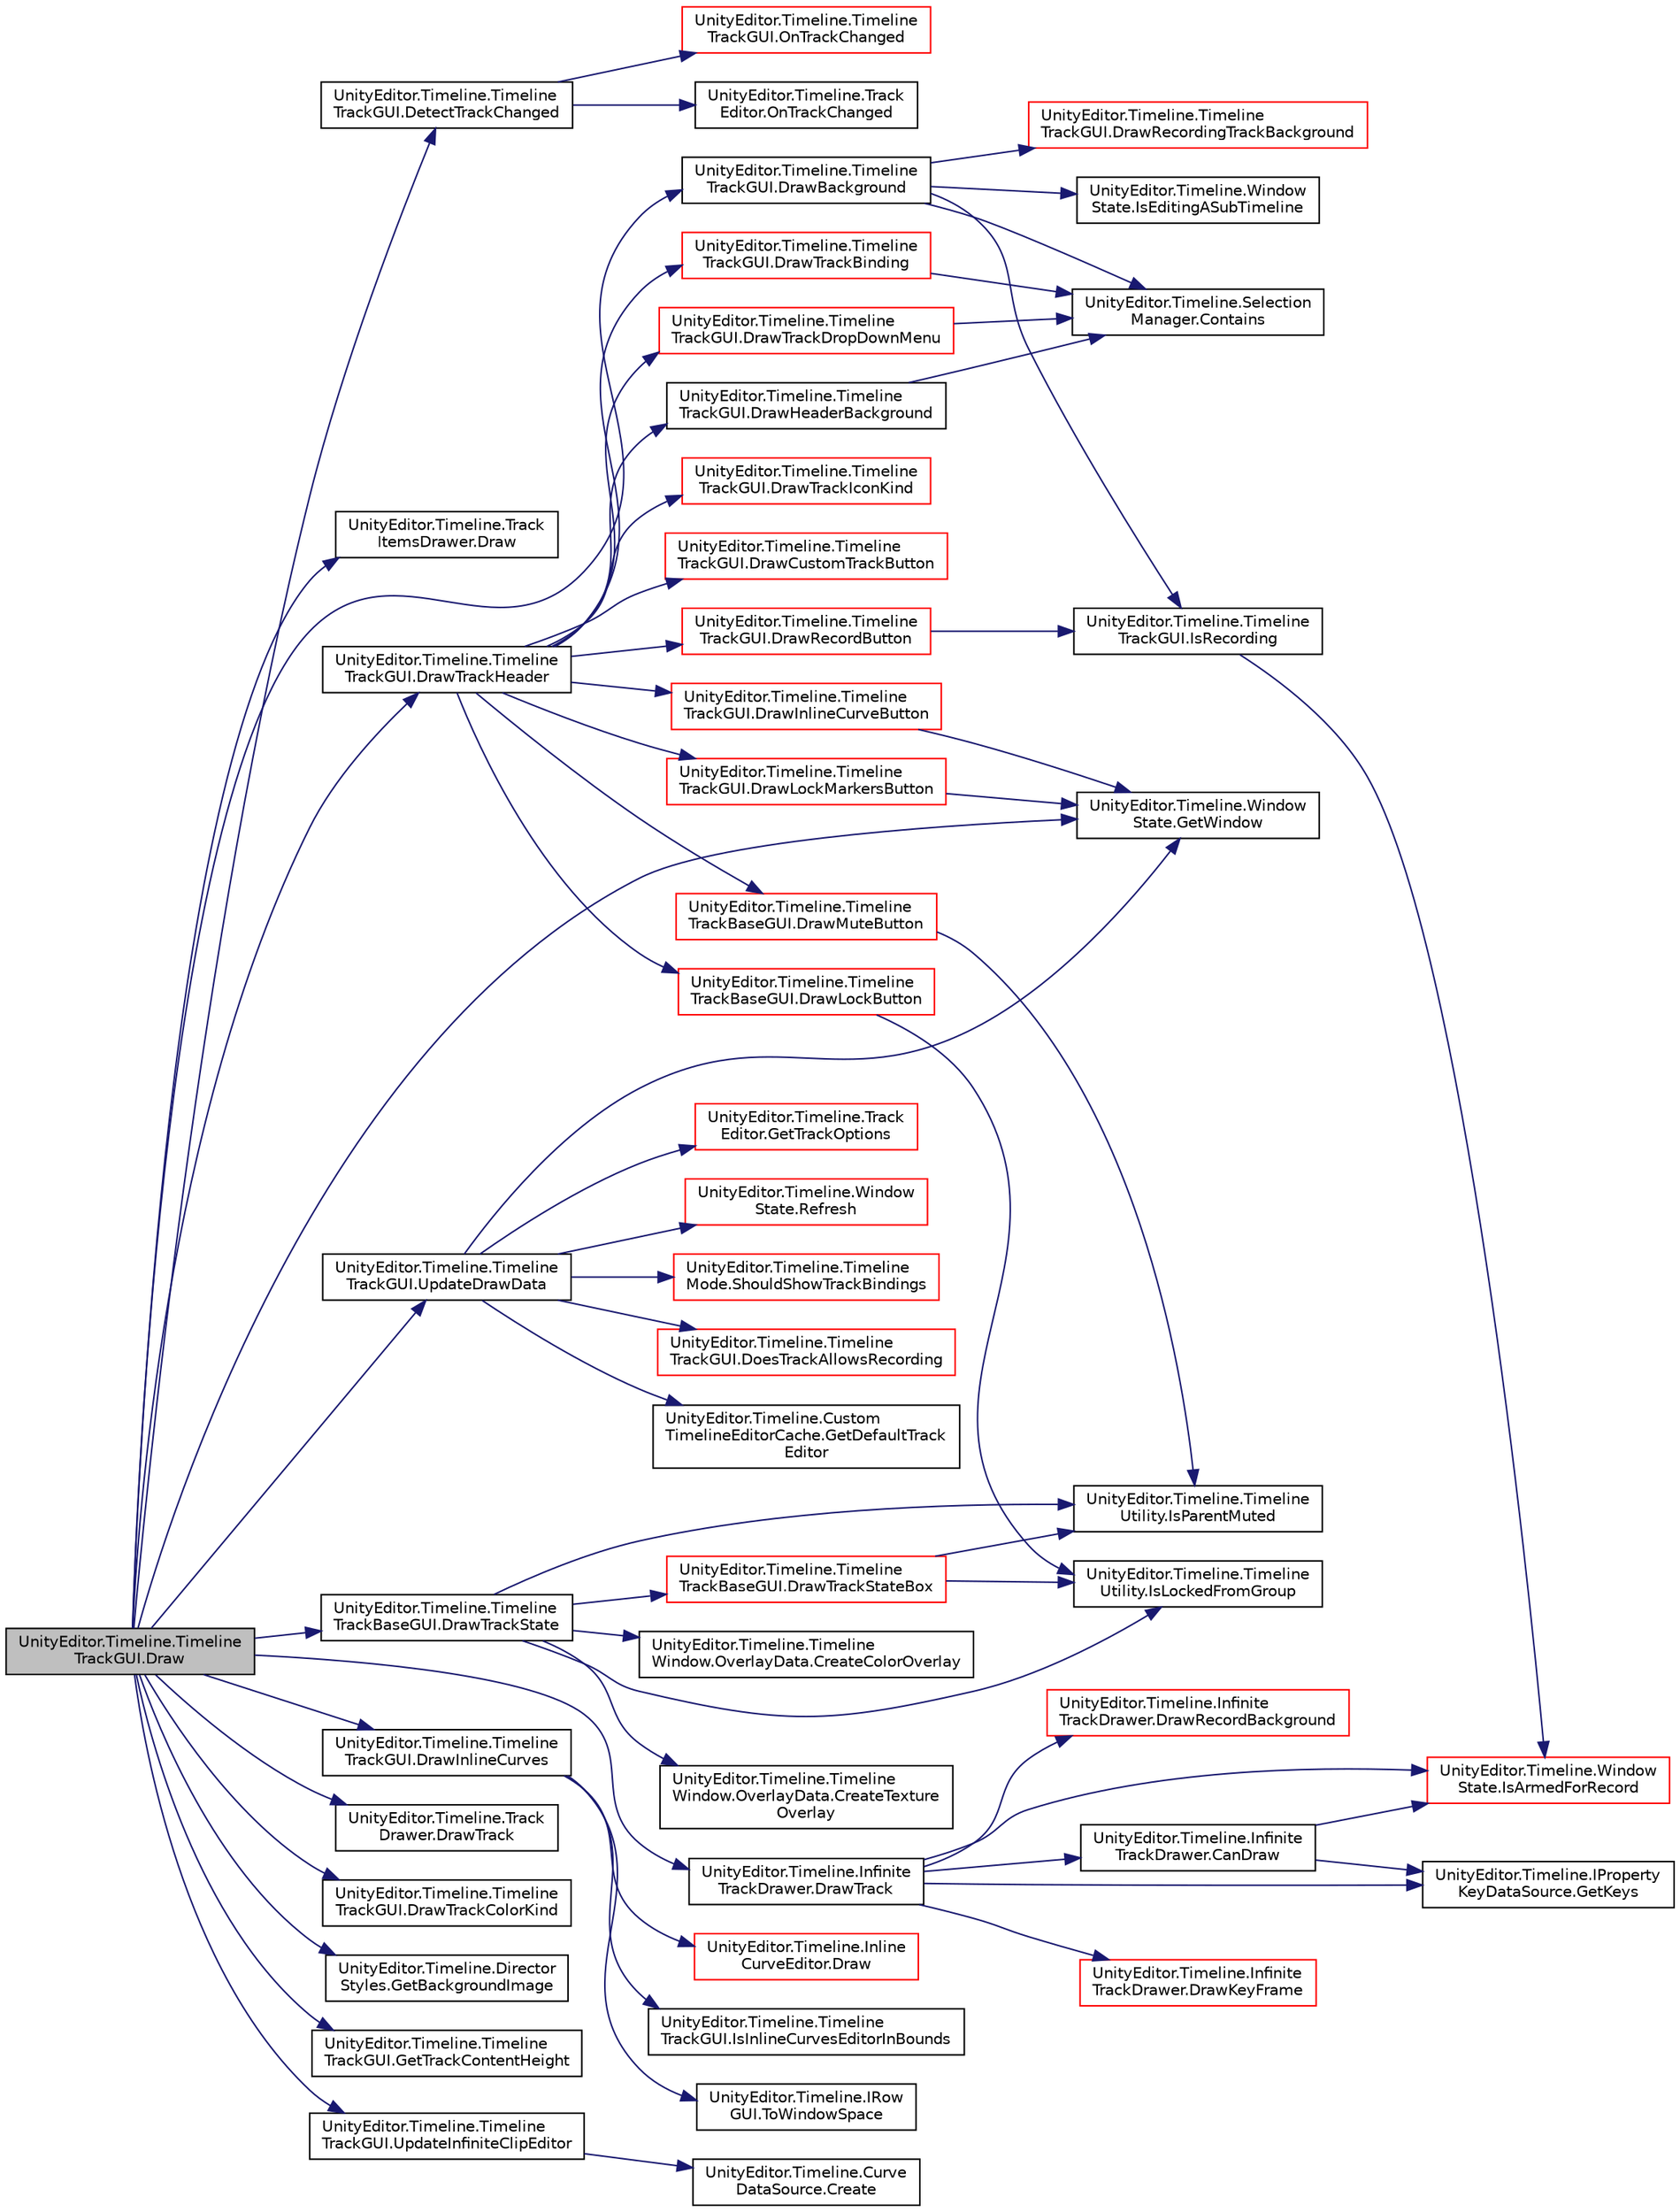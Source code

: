 digraph "UnityEditor.Timeline.TimelineTrackGUI.Draw"
{
 // LATEX_PDF_SIZE
  edge [fontname="Helvetica",fontsize="10",labelfontname="Helvetica",labelfontsize="10"];
  node [fontname="Helvetica",fontsize="10",shape=record];
  rankdir="LR";
  Node1 [label="UnityEditor.Timeline.Timeline\lTrackGUI.Draw",height=0.2,width=0.4,color="black", fillcolor="grey75", style="filled", fontcolor="black",tooltip=" "];
  Node1 -> Node2 [color="midnightblue",fontsize="10",style="solid",fontname="Helvetica"];
  Node2 [label="UnityEditor.Timeline.Timeline\lTrackGUI.DetectTrackChanged",height=0.2,width=0.4,color="black", fillcolor="white", style="filled",URL="$class_unity_editor_1_1_timeline_1_1_timeline_track_g_u_i.html#a4874f7c369b41a01cfb582804799875a",tooltip=" "];
  Node2 -> Node3 [color="midnightblue",fontsize="10",style="solid",fontname="Helvetica"];
  Node3 [label="UnityEditor.Timeline.Timeline\lTrackGUI.OnTrackChanged",height=0.2,width=0.4,color="red", fillcolor="white", style="filled",URL="$class_unity_editor_1_1_timeline_1_1_timeline_track_g_u_i.html#aca062241d30efa2b2ad28eac41f1a987",tooltip=" "];
  Node2 -> Node8 [color="midnightblue",fontsize="10",style="solid",fontname="Helvetica"];
  Node8 [label="UnityEditor.Timeline.Track\lEditor.OnTrackChanged",height=0.2,width=0.4,color="black", fillcolor="white", style="filled",URL="$class_unity_editor_1_1_timeline_1_1_track_editor.html#a76e5612bfc7e6174e162ec65a551fa5f",tooltip="Callback for when a track is changed."];
  Node1 -> Node9 [color="midnightblue",fontsize="10",style="solid",fontname="Helvetica"];
  Node9 [label="UnityEditor.Timeline.Track\lItemsDrawer.Draw",height=0.2,width=0.4,color="black", fillcolor="white", style="filled",URL="$struct_unity_editor_1_1_timeline_1_1_track_items_drawer.html#a884ef1e87953a4b177a9627706b7a669",tooltip=" "];
  Node1 -> Node10 [color="midnightblue",fontsize="10",style="solid",fontname="Helvetica"];
  Node10 [label="UnityEditor.Timeline.Timeline\lTrackGUI.DrawBackground",height=0.2,width=0.4,color="black", fillcolor="white", style="filled",URL="$class_unity_editor_1_1_timeline_1_1_timeline_track_g_u_i.html#a69b091828644eb81d3eb9c8d11be63d1",tooltip=" "];
  Node10 -> Node11 [color="midnightblue",fontsize="10",style="solid",fontname="Helvetica"];
  Node11 [label="UnityEditor.Timeline.Selection\lManager.Contains",height=0.2,width=0.4,color="black", fillcolor="white", style="filled",URL="$class_unity_editor_1_1_timeline_1_1_selection_manager.html#ab57d9cab613d1e53d50db9a43db506ca",tooltip=" "];
  Node10 -> Node12 [color="midnightblue",fontsize="10",style="solid",fontname="Helvetica"];
  Node12 [label="UnityEditor.Timeline.Timeline\lTrackGUI.DrawRecordingTrackBackground",height=0.2,width=0.4,color="red", fillcolor="white", style="filled",URL="$class_unity_editor_1_1_timeline_1_1_timeline_track_g_u_i.html#a4e6322058baa69b76156180bac940958",tooltip=" "];
  Node10 -> Node14 [color="midnightblue",fontsize="10",style="solid",fontname="Helvetica"];
  Node14 [label="UnityEditor.Timeline.Window\lState.IsEditingASubTimeline",height=0.2,width=0.4,color="black", fillcolor="white", style="filled",URL="$class_unity_editor_1_1_timeline_1_1_window_state.html#ae086aef433dbe7bc582a5e174ee6ed32",tooltip=" "];
  Node10 -> Node15 [color="midnightblue",fontsize="10",style="solid",fontname="Helvetica"];
  Node15 [label="UnityEditor.Timeline.Timeline\lTrackGUI.IsRecording",height=0.2,width=0.4,color="black", fillcolor="white", style="filled",URL="$class_unity_editor_1_1_timeline_1_1_timeline_track_g_u_i.html#a66d33a4a72980d6f55f3eff83469095e",tooltip=" "];
  Node15 -> Node16 [color="midnightblue",fontsize="10",style="solid",fontname="Helvetica"];
  Node16 [label="UnityEditor.Timeline.Window\lState.IsArmedForRecord",height=0.2,width=0.4,color="red", fillcolor="white", style="filled",URL="$class_unity_editor_1_1_timeline_1_1_window_state.html#ae175108ad2831c486eadbb74e0a536e1",tooltip=" "];
  Node1 -> Node19 [color="midnightblue",fontsize="10",style="solid",fontname="Helvetica"];
  Node19 [label="UnityEditor.Timeline.Timeline\lTrackGUI.DrawInlineCurves",height=0.2,width=0.4,color="black", fillcolor="white", style="filled",URL="$class_unity_editor_1_1_timeline_1_1_timeline_track_g_u_i.html#a85d4be0c837f8d1a4d06b3ed0d7b00fc",tooltip=" "];
  Node19 -> Node20 [color="midnightblue",fontsize="10",style="solid",fontname="Helvetica"];
  Node20 [label="UnityEditor.Timeline.Inline\lCurveEditor.Draw",height=0.2,width=0.4,color="red", fillcolor="white", style="filled",URL="$class_unity_editor_1_1_timeline_1_1_inline_curve_editor.html#a9ff42cdd3346e917053dbe1a6af1684c",tooltip=" "];
  Node19 -> Node70 [color="midnightblue",fontsize="10",style="solid",fontname="Helvetica"];
  Node70 [label="UnityEditor.Timeline.Timeline\lTrackGUI.IsInlineCurvesEditorInBounds",height=0.2,width=0.4,color="black", fillcolor="white", style="filled",URL="$class_unity_editor_1_1_timeline_1_1_timeline_track_g_u_i.html#ae97c60cd6b715f39d6e32ba288e44fc3",tooltip=" "];
  Node19 -> Node71 [color="midnightblue",fontsize="10",style="solid",fontname="Helvetica"];
  Node71 [label="UnityEditor.Timeline.IRow\lGUI.ToWindowSpace",height=0.2,width=0.4,color="black", fillcolor="white", style="filled",URL="$interface_unity_editor_1_1_timeline_1_1_i_row_g_u_i.html#af5f5ab8e79559c348ad66e8a527a041c",tooltip=" "];
  Node1 -> Node72 [color="midnightblue",fontsize="10",style="solid",fontname="Helvetica"];
  Node72 [label="UnityEditor.Timeline.Infinite\lTrackDrawer.DrawTrack",height=0.2,width=0.4,color="black", fillcolor="white", style="filled",URL="$class_unity_editor_1_1_timeline_1_1_infinite_track_drawer.html#a5690bd567ae2be6f53a62707422ac5d8",tooltip=" "];
  Node72 -> Node73 [color="midnightblue",fontsize="10",style="solid",fontname="Helvetica"];
  Node73 [label="UnityEditor.Timeline.Infinite\lTrackDrawer.CanDraw",height=0.2,width=0.4,color="black", fillcolor="white", style="filled",URL="$class_unity_editor_1_1_timeline_1_1_infinite_track_drawer.html#ad8f7182fd26785923c9f28c6117b0f5f",tooltip=" "];
  Node73 -> Node74 [color="midnightblue",fontsize="10",style="solid",fontname="Helvetica"];
  Node74 [label="UnityEditor.Timeline.IProperty\lKeyDataSource.GetKeys",height=0.2,width=0.4,color="black", fillcolor="white", style="filled",URL="$interface_unity_editor_1_1_timeline_1_1_i_property_key_data_source.html#a3deb1c13162057fbb859037efbd8b4a8",tooltip=" "];
  Node73 -> Node16 [color="midnightblue",fontsize="10",style="solid",fontname="Helvetica"];
  Node72 -> Node75 [color="midnightblue",fontsize="10",style="solid",fontname="Helvetica"];
  Node75 [label="UnityEditor.Timeline.Infinite\lTrackDrawer.DrawKeyFrame",height=0.2,width=0.4,color="red", fillcolor="white", style="filled",URL="$class_unity_editor_1_1_timeline_1_1_infinite_track_drawer.html#afd521f20cdc32d80d9c238f0f27d40bc",tooltip=" "];
  Node72 -> Node76 [color="midnightblue",fontsize="10",style="solid",fontname="Helvetica"];
  Node76 [label="UnityEditor.Timeline.Infinite\lTrackDrawer.DrawRecordBackground",height=0.2,width=0.4,color="red", fillcolor="white", style="filled",URL="$class_unity_editor_1_1_timeline_1_1_infinite_track_drawer.html#a8fb1630ac36dad844a5f3d5a84b78f91",tooltip=" "];
  Node72 -> Node74 [color="midnightblue",fontsize="10",style="solid",fontname="Helvetica"];
  Node72 -> Node16 [color="midnightblue",fontsize="10",style="solid",fontname="Helvetica"];
  Node1 -> Node79 [color="midnightblue",fontsize="10",style="solid",fontname="Helvetica"];
  Node79 [label="UnityEditor.Timeline.Track\lDrawer.DrawTrack",height=0.2,width=0.4,color="black", fillcolor="white", style="filled",URL="$class_unity_editor_1_1_timeline_1_1_track_drawer.html#a861e8102d3578f83519bf559ae5546ed",tooltip=" "];
  Node1 -> Node80 [color="midnightblue",fontsize="10",style="solid",fontname="Helvetica"];
  Node80 [label="UnityEditor.Timeline.Timeline\lTrackGUI.DrawTrackColorKind",height=0.2,width=0.4,color="black", fillcolor="white", style="filled",URL="$class_unity_editor_1_1_timeline_1_1_timeline_track_g_u_i.html#a5093aa0e2f44b02a01cd392df1dd3e2e",tooltip=" "];
  Node1 -> Node81 [color="midnightblue",fontsize="10",style="solid",fontname="Helvetica"];
  Node81 [label="UnityEditor.Timeline.Timeline\lTrackGUI.DrawTrackHeader",height=0.2,width=0.4,color="black", fillcolor="white", style="filled",URL="$class_unity_editor_1_1_timeline_1_1_timeline_track_g_u_i.html#a04b4af56376c3ced95e0a3ae873afdb8",tooltip=" "];
  Node81 -> Node82 [color="midnightblue",fontsize="10",style="solid",fontname="Helvetica"];
  Node82 [label="UnityEditor.Timeline.Timeline\lTrackGUI.DrawCustomTrackButton",height=0.2,width=0.4,color="red", fillcolor="white", style="filled",URL="$class_unity_editor_1_1_timeline_1_1_timeline_track_g_u_i.html#a5fb5258886e1827e84a82d11eb6f39a2",tooltip=" "];
  Node81 -> Node84 [color="midnightblue",fontsize="10",style="solid",fontname="Helvetica"];
  Node84 [label="UnityEditor.Timeline.Timeline\lTrackGUI.DrawHeaderBackground",height=0.2,width=0.4,color="black", fillcolor="white", style="filled",URL="$class_unity_editor_1_1_timeline_1_1_timeline_track_g_u_i.html#a2e04e37a37c485933bdfeb4c855722ec",tooltip=" "];
  Node84 -> Node11 [color="midnightblue",fontsize="10",style="solid",fontname="Helvetica"];
  Node81 -> Node85 [color="midnightblue",fontsize="10",style="solid",fontname="Helvetica"];
  Node85 [label="UnityEditor.Timeline.Timeline\lTrackGUI.DrawInlineCurveButton",height=0.2,width=0.4,color="red", fillcolor="white", style="filled",URL="$class_unity_editor_1_1_timeline_1_1_timeline_track_g_u_i.html#aa2df26c742e4e5c5cc983437b7d51de9",tooltip=" "];
  Node85 -> Node94 [color="midnightblue",fontsize="10",style="solid",fontname="Helvetica"];
  Node94 [label="UnityEditor.Timeline.Window\lState.GetWindow",height=0.2,width=0.4,color="black", fillcolor="white", style="filled",URL="$class_unity_editor_1_1_timeline_1_1_window_state.html#af1e0a5f9a63a8aaa835f5ed772a25741",tooltip=" "];
  Node81 -> Node95 [color="midnightblue",fontsize="10",style="solid",fontname="Helvetica"];
  Node95 [label="UnityEditor.Timeline.Timeline\lTrackBaseGUI.DrawLockButton",height=0.2,width=0.4,color="red", fillcolor="white", style="filled",URL="$class_unity_editor_1_1_timeline_1_1_timeline_track_base_g_u_i.html#a5cc50e70dd9bca99feed69998f802b7d",tooltip=" "];
  Node95 -> Node96 [color="midnightblue",fontsize="10",style="solid",fontname="Helvetica"];
  Node96 [label="UnityEditor.Timeline.Timeline\lUtility.IsLockedFromGroup",height=0.2,width=0.4,color="black", fillcolor="white", style="filled",URL="$class_unity_editor_1_1_timeline_1_1_timeline_utility.html#af799952f2adcbfb55b514505212d334f",tooltip=" "];
  Node81 -> Node101 [color="midnightblue",fontsize="10",style="solid",fontname="Helvetica"];
  Node101 [label="UnityEditor.Timeline.Timeline\lTrackGUI.DrawLockMarkersButton",height=0.2,width=0.4,color="red", fillcolor="white", style="filled",URL="$class_unity_editor_1_1_timeline_1_1_timeline_track_g_u_i.html#afe503582ce873525a1a7642c9a7bf68e",tooltip=" "];
  Node101 -> Node94 [color="midnightblue",fontsize="10",style="solid",fontname="Helvetica"];
  Node81 -> Node103 [color="midnightblue",fontsize="10",style="solid",fontname="Helvetica"];
  Node103 [label="UnityEditor.Timeline.Timeline\lTrackBaseGUI.DrawMuteButton",height=0.2,width=0.4,color="red", fillcolor="white", style="filled",URL="$class_unity_editor_1_1_timeline_1_1_timeline_track_base_g_u_i.html#a216c859b1650722fd4f86c1abe2fab16",tooltip=" "];
  Node103 -> Node104 [color="midnightblue",fontsize="10",style="solid",fontname="Helvetica"];
  Node104 [label="UnityEditor.Timeline.Timeline\lUtility.IsParentMuted",height=0.2,width=0.4,color="black", fillcolor="white", style="filled",URL="$class_unity_editor_1_1_timeline_1_1_timeline_utility.html#a0fef48abda9f214f1b5d893f480b5689",tooltip=" "];
  Node81 -> Node106 [color="midnightblue",fontsize="10",style="solid",fontname="Helvetica"];
  Node106 [label="UnityEditor.Timeline.Timeline\lTrackGUI.DrawRecordButton",height=0.2,width=0.4,color="red", fillcolor="white", style="filled",URL="$class_unity_editor_1_1_timeline_1_1_timeline_track_g_u_i.html#a5063c1a729ebdb36c31dc826cb0ddacf",tooltip=" "];
  Node106 -> Node15 [color="midnightblue",fontsize="10",style="solid",fontname="Helvetica"];
  Node81 -> Node112 [color="midnightblue",fontsize="10",style="solid",fontname="Helvetica"];
  Node112 [label="UnityEditor.Timeline.Timeline\lTrackGUI.DrawTrackBinding",height=0.2,width=0.4,color="red", fillcolor="white", style="filled",URL="$class_unity_editor_1_1_timeline_1_1_timeline_track_g_u_i.html#a3db3e86a350547fc26860ffebf0b0231",tooltip=" "];
  Node112 -> Node11 [color="midnightblue",fontsize="10",style="solid",fontname="Helvetica"];
  Node81 -> Node121 [color="midnightblue",fontsize="10",style="solid",fontname="Helvetica"];
  Node121 [label="UnityEditor.Timeline.Timeline\lTrackGUI.DrawTrackDropDownMenu",height=0.2,width=0.4,color="red", fillcolor="white", style="filled",URL="$class_unity_editor_1_1_timeline_1_1_timeline_track_g_u_i.html#a60b2907709dab37cdf1ac44431a6ff9e",tooltip=" "];
  Node121 -> Node11 [color="midnightblue",fontsize="10",style="solid",fontname="Helvetica"];
  Node81 -> Node126 [color="midnightblue",fontsize="10",style="solid",fontname="Helvetica"];
  Node126 [label="UnityEditor.Timeline.Timeline\lTrackGUI.DrawTrackIconKind",height=0.2,width=0.4,color="red", fillcolor="white", style="filled",URL="$class_unity_editor_1_1_timeline_1_1_timeline_track_g_u_i.html#a6d0240c2bca54cf4182f95158729ad8c",tooltip=" "];
  Node1 -> Node129 [color="midnightblue",fontsize="10",style="solid",fontname="Helvetica"];
  Node129 [label="UnityEditor.Timeline.Timeline\lTrackBaseGUI.DrawTrackState",height=0.2,width=0.4,color="black", fillcolor="white", style="filled",URL="$class_unity_editor_1_1_timeline_1_1_timeline_track_base_g_u_i.html#a3083d956f452a068e3e4d3740980c798",tooltip=" "];
  Node129 -> Node130 [color="midnightblue",fontsize="10",style="solid",fontname="Helvetica"];
  Node130 [label="UnityEditor.Timeline.Timeline\lWindow.OverlayData.CreateColorOverlay",height=0.2,width=0.4,color="black", fillcolor="white", style="filled",URL="$struct_unity_editor_1_1_timeline_1_1_timeline_window_1_1_overlay_data.html#a1713c1b5c8e403140b0d11dd34a04e19",tooltip=" "];
  Node129 -> Node131 [color="midnightblue",fontsize="10",style="solid",fontname="Helvetica"];
  Node131 [label="UnityEditor.Timeline.Timeline\lWindow.OverlayData.CreateTexture\lOverlay",height=0.2,width=0.4,color="black", fillcolor="white", style="filled",URL="$struct_unity_editor_1_1_timeline_1_1_timeline_window_1_1_overlay_data.html#a189205b2893aafb4dae96017c30b2916",tooltip=" "];
  Node129 -> Node132 [color="midnightblue",fontsize="10",style="solid",fontname="Helvetica"];
  Node132 [label="UnityEditor.Timeline.Timeline\lTrackBaseGUI.DrawTrackStateBox",height=0.2,width=0.4,color="red", fillcolor="white", style="filled",URL="$class_unity_editor_1_1_timeline_1_1_timeline_track_base_g_u_i.html#a49cd5937af6f55d83b21bfc1553c5884",tooltip=" "];
  Node132 -> Node96 [color="midnightblue",fontsize="10",style="solid",fontname="Helvetica"];
  Node132 -> Node104 [color="midnightblue",fontsize="10",style="solid",fontname="Helvetica"];
  Node129 -> Node96 [color="midnightblue",fontsize="10",style="solid",fontname="Helvetica"];
  Node129 -> Node104 [color="midnightblue",fontsize="10",style="solid",fontname="Helvetica"];
  Node1 -> Node135 [color="midnightblue",fontsize="10",style="solid",fontname="Helvetica"];
  Node135 [label="UnityEditor.Timeline.Director\lStyles.GetBackgroundImage",height=0.2,width=0.4,color="black", fillcolor="white", style="filled",URL="$class_unity_editor_1_1_timeline_1_1_director_styles.html#ad1a6d796ba54107ec2692a823b4113c4",tooltip=" "];
  Node1 -> Node136 [color="midnightblue",fontsize="10",style="solid",fontname="Helvetica"];
  Node136 [label="UnityEditor.Timeline.Timeline\lTrackGUI.GetTrackContentHeight",height=0.2,width=0.4,color="black", fillcolor="white", style="filled",URL="$class_unity_editor_1_1_timeline_1_1_timeline_track_g_u_i.html#a97188ac0462dd9b99436227f5e99f100",tooltip=" "];
  Node1 -> Node94 [color="midnightblue",fontsize="10",style="solid",fontname="Helvetica"];
  Node1 -> Node137 [color="midnightblue",fontsize="10",style="solid",fontname="Helvetica"];
  Node137 [label="UnityEditor.Timeline.Timeline\lTrackGUI.UpdateDrawData",height=0.2,width=0.4,color="black", fillcolor="white", style="filled",URL="$class_unity_editor_1_1_timeline_1_1_timeline_track_g_u_i.html#ad9d4693d49b63d06eb27041d4a8861ec",tooltip=" "];
  Node137 -> Node138 [color="midnightblue",fontsize="10",style="solid",fontname="Helvetica"];
  Node138 [label="UnityEditor.Timeline.Timeline\lTrackGUI.DoesTrackAllowsRecording",height=0.2,width=0.4,color="red", fillcolor="white", style="filled",URL="$class_unity_editor_1_1_timeline_1_1_timeline_track_g_u_i.html#a2ffac9ccba7cd51adf621ae888bf268d",tooltip=" "];
  Node137 -> Node139 [color="midnightblue",fontsize="10",style="solid",fontname="Helvetica"];
  Node139 [label="UnityEditor.Timeline.Custom\lTimelineEditorCache.GetDefaultTrack\lEditor",height=0.2,width=0.4,color="black", fillcolor="white", style="filled",URL="$class_unity_editor_1_1_timeline_1_1_custom_timeline_editor_cache.html#a5f836969e1e7bc863abcf896cbe3e91a",tooltip=" "];
  Node137 -> Node140 [color="midnightblue",fontsize="10",style="solid",fontname="Helvetica"];
  Node140 [label="UnityEditor.Timeline.Track\lEditor.GetTrackOptions",height=0.2,width=0.4,color="red", fillcolor="white", style="filled",URL="$class_unity_editor_1_1_timeline_1_1_track_editor.html#a3d36fb306a9a0ee9b15dff285d330036",tooltip="Implement this method to override the default options for drawing a track."];
  Node137 -> Node94 [color="midnightblue",fontsize="10",style="solid",fontname="Helvetica"];
  Node137 -> Node159 [color="midnightblue",fontsize="10",style="solid",fontname="Helvetica"];
  Node159 [label="UnityEditor.Timeline.Window\lState.Refresh",height=0.2,width=0.4,color="red", fillcolor="white", style="filled",URL="$class_unity_editor_1_1_timeline_1_1_window_state.html#a773c3585d8ee2c63765f06afa6536990",tooltip=" "];
  Node137 -> Node161 [color="midnightblue",fontsize="10",style="solid",fontname="Helvetica"];
  Node161 [label="UnityEditor.Timeline.Timeline\lMode.ShouldShowTrackBindings",height=0.2,width=0.4,color="red", fillcolor="white", style="filled",URL="$class_unity_editor_1_1_timeline_1_1_timeline_mode.html#a4377506541c811569e243ff9747fe38a",tooltip=" "];
  Node1 -> Node163 [color="midnightblue",fontsize="10",style="solid",fontname="Helvetica"];
  Node163 [label="UnityEditor.Timeline.Timeline\lTrackGUI.UpdateInfiniteClipEditor",height=0.2,width=0.4,color="black", fillcolor="white", style="filled",URL="$class_unity_editor_1_1_timeline_1_1_timeline_track_g_u_i.html#a864fa431f81802a6b60845b5e97ef0d4",tooltip=" "];
  Node163 -> Node164 [color="midnightblue",fontsize="10",style="solid",fontname="Helvetica"];
  Node164 [label="UnityEditor.Timeline.Curve\lDataSource.Create",height=0.2,width=0.4,color="black", fillcolor="white", style="filled",URL="$class_unity_editor_1_1_timeline_1_1_curve_data_source.html#a8ca689611d5b0005e991525ac34dd19d",tooltip=" "];
}
